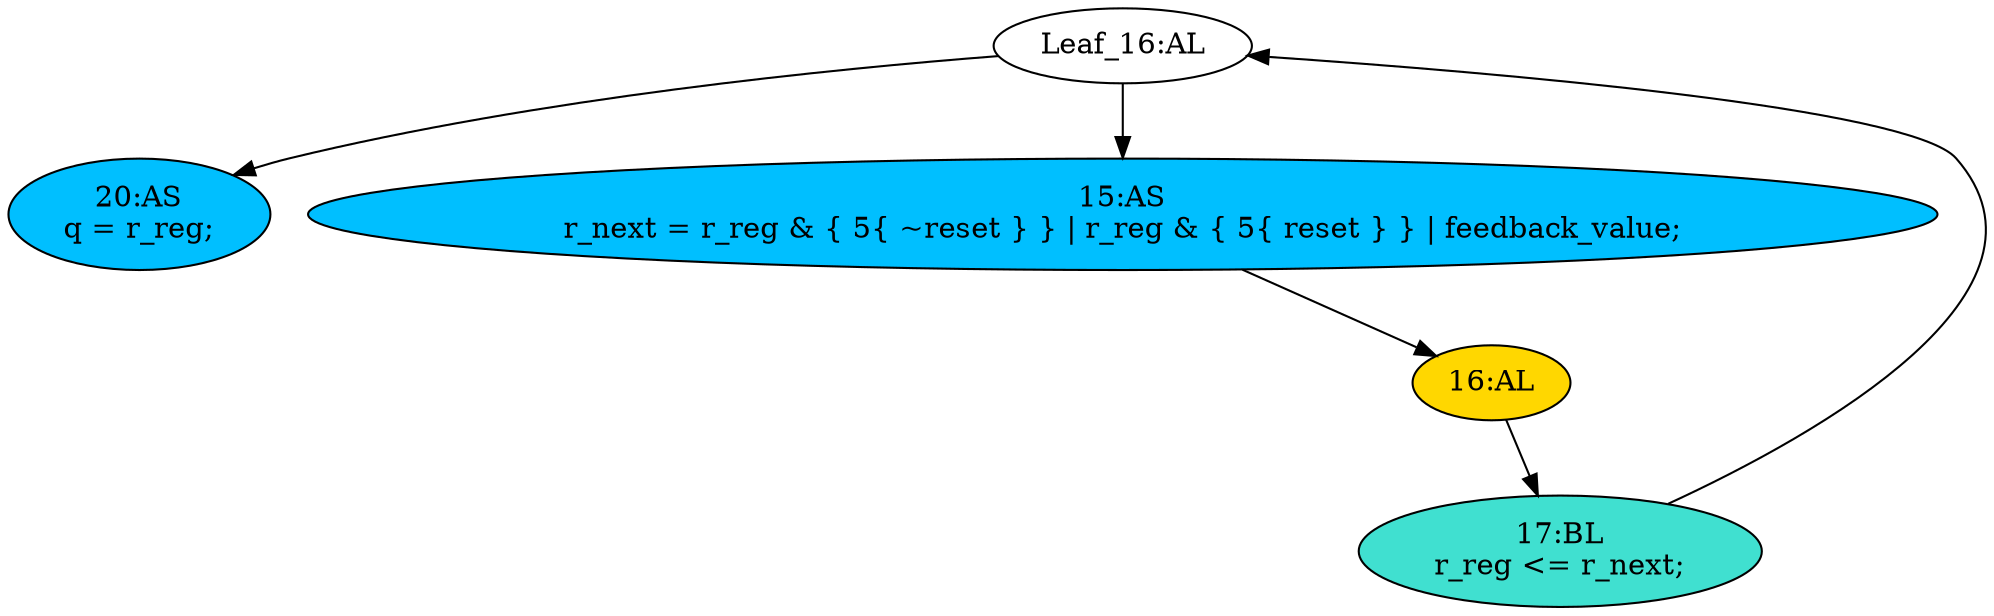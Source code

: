 strict digraph "compose( ,  )" {
	node [label="\N"];
	"Leaf_16:AL"	[def_var="['r_reg']",
		label="Leaf_16:AL"];
	"20:AS"	[ast="<pyverilog.vparser.ast.Assign object at 0x7f1d8d6e6850>",
		def_var="['q']",
		fillcolor=deepskyblue,
		label="20:AS
q = r_reg;",
		statements="[]",
		style=filled,
		typ=Assign,
		use_var="['r_reg']"];
	"Leaf_16:AL" -> "20:AS";
	"15:AS"	[ast="<pyverilog.vparser.ast.Assign object at 0x7f1d8d68ebd0>",
		def_var="['r_next']",
		fillcolor=deepskyblue,
		label="15:AS
r_next = r_reg & { 5{ ~reset } } | r_reg & { 5{ reset } } | feedback_value;",
		statements="[]",
		style=filled,
		typ=Assign,
		use_var="['r_reg', 'reset', 'r_reg', 'reset', 'feedback_value']"];
	"Leaf_16:AL" -> "15:AS";
	"16:AL"	[ast="<pyverilog.vparser.ast.Always object at 0x7f1d8d6f1250>",
		clk_sens=True,
		fillcolor=gold,
		label="16:AL",
		sens="['clk']",
		statements="[]",
		style=filled,
		typ=Always,
		use_var="['r_next']"];
	"17:BL"	[ast="<pyverilog.vparser.ast.Block object at 0x7f1d8d6fd6d0>",
		fillcolor=turquoise,
		label="17:BL
r_reg <= r_next;",
		statements="[<pyverilog.vparser.ast.NonblockingSubstitution object at 0x7f1d8d6fd610>]",
		style=filled,
		typ=Block];
	"16:AL" -> "17:BL"	[cond="[]",
		lineno=None];
	"17:BL" -> "Leaf_16:AL"	[cond="[]",
		lineno=None];
	"15:AS" -> "16:AL";
}
